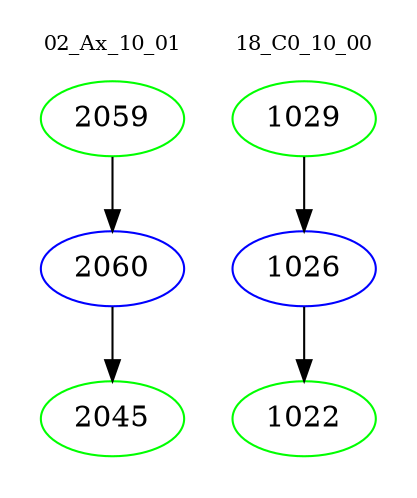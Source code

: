 digraph{
subgraph cluster_0 {
color = white
label = "02_Ax_10_01";
fontsize=10;
T0_2059 [label="2059", color="green"]
T0_2059 -> T0_2060 [color="black"]
T0_2060 [label="2060", color="blue"]
T0_2060 -> T0_2045 [color="black"]
T0_2045 [label="2045", color="green"]
}
subgraph cluster_1 {
color = white
label = "18_C0_10_00";
fontsize=10;
T1_1029 [label="1029", color="green"]
T1_1029 -> T1_1026 [color="black"]
T1_1026 [label="1026", color="blue"]
T1_1026 -> T1_1022 [color="black"]
T1_1022 [label="1022", color="green"]
}
}
